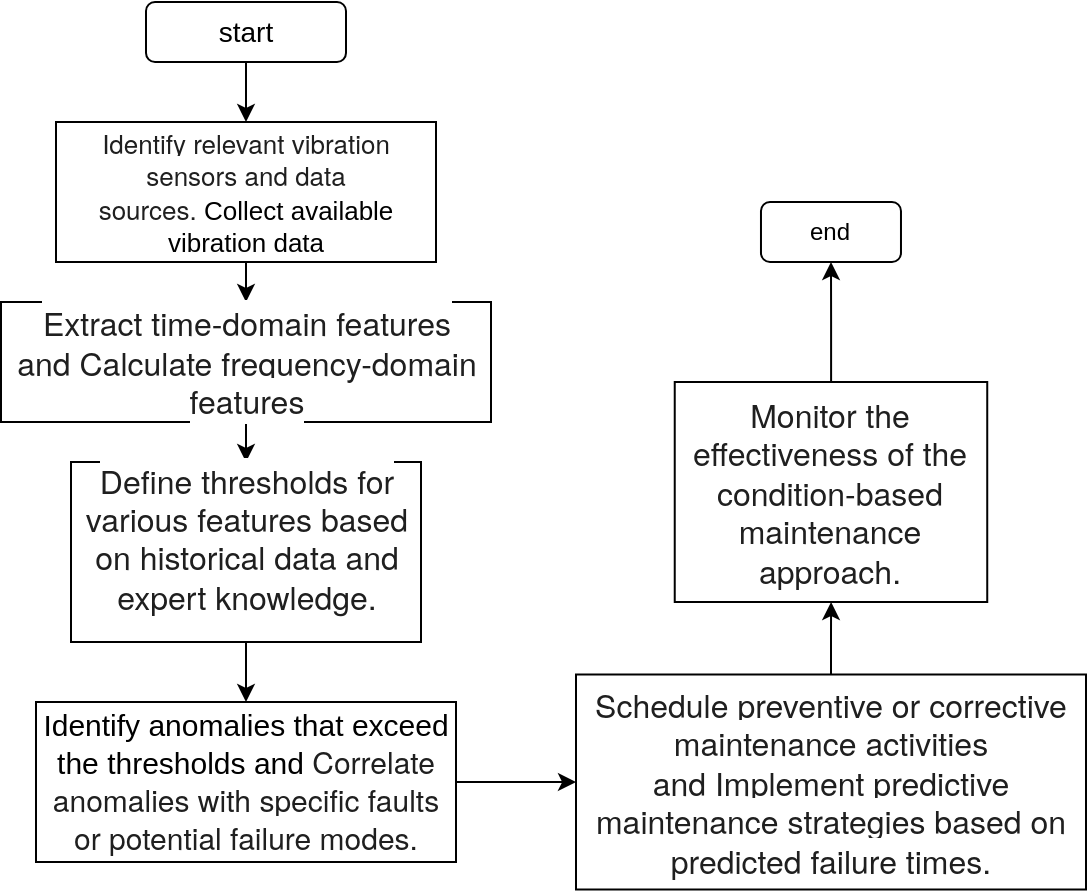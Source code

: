 <mxfile version="22.1.17" type="github">
  <diagram name="Page-1" id="wHwL16nmkRW3PugE0iE-">
    <mxGraphModel dx="881" dy="519" grid="1" gridSize="10" guides="1" tooltips="1" connect="1" arrows="1" fold="1" page="1" pageScale="1" pageWidth="850" pageHeight="1100" math="0" shadow="0">
      <root>
        <mxCell id="0" />
        <mxCell id="1" parent="0" />
        <mxCell id="bVMgaKVlsnB9EyqCw9fo-23" value="" style="edgeStyle=orthogonalEdgeStyle;rounded=0;orthogonalLoop=1;jettySize=auto;html=1;" edge="1" parent="1" source="bVMgaKVlsnB9EyqCw9fo-1" target="bVMgaKVlsnB9EyqCw9fo-3">
          <mxGeometry relative="1" as="geometry" />
        </mxCell>
        <mxCell id="bVMgaKVlsnB9EyqCw9fo-1" value="&lt;div style=&quot;text-align: justify; font-size: 14px;&quot;&gt;&lt;span style=&quot;background-color: initial; font-size: 14px;&quot;&gt;start&lt;/span&gt;&lt;/div&gt;" style="rounded=1;whiteSpace=wrap;html=1;fontSize=14;" vertex="1" parent="1">
          <mxGeometry x="210" width="100" height="30" as="geometry" />
        </mxCell>
        <mxCell id="bVMgaKVlsnB9EyqCw9fo-17" style="edgeStyle=orthogonalEdgeStyle;rounded=0;orthogonalLoop=1;jettySize=auto;html=1;entryX=0.5;entryY=0;entryDx=0;entryDy=0;" edge="1" parent="1" source="bVMgaKVlsnB9EyqCw9fo-3" target="bVMgaKVlsnB9EyqCw9fo-4">
          <mxGeometry relative="1" as="geometry" />
        </mxCell>
        <mxCell id="bVMgaKVlsnB9EyqCw9fo-3" value="&lt;font style=&quot;font-size: 13px;&quot;&gt;&lt;span style=&quot;background-color: rgb(255, 255, 255); color: rgb(31, 31, 31); font-family: &amp;quot;Google Sans&amp;quot;, &amp;quot;Helvetica Neue&amp;quot;, sans-serif; text-align: start;&quot;&gt;Identify relevant vibration sensors and data sources.&amp;nbsp;&lt;/span&gt;Collect&amp;nbsp;available vibration data&lt;/font&gt;" style="rounded=0;whiteSpace=wrap;html=1;" vertex="1" parent="1">
          <mxGeometry x="165" y="60" width="190" height="70" as="geometry" />
        </mxCell>
        <mxCell id="bVMgaKVlsnB9EyqCw9fo-24" value="" style="edgeStyle=orthogonalEdgeStyle;rounded=0;orthogonalLoop=1;jettySize=auto;html=1;" edge="1" parent="1" source="bVMgaKVlsnB9EyqCw9fo-4" target="bVMgaKVlsnB9EyqCw9fo-6">
          <mxGeometry relative="1" as="geometry" />
        </mxCell>
        <mxCell id="bVMgaKVlsnB9EyqCw9fo-4" value="&lt;span style=&quot;background-color: rgb(255, 255, 255); color: rgb(31, 31, 31); font-family: &amp;quot;Google Sans&amp;quot;, &amp;quot;Helvetica Neue&amp;quot;, sans-serif; font-size: 16px; text-align: start;&quot;&gt;Extract time-domain features and&amp;nbsp;&lt;/span&gt;&lt;span style=&quot;background-color: rgb(255, 255, 255); color: rgb(31, 31, 31); font-family: &amp;quot;Google Sans&amp;quot;, &amp;quot;Helvetica Neue&amp;quot;, sans-serif; font-size: 16px; text-align: start;&quot;&gt;Calculate frequency-domain features&lt;/span&gt;&lt;span style=&quot;background-color: rgb(255, 255, 255); color: rgb(31, 31, 31); font-family: &amp;quot;Google Sans&amp;quot;, &amp;quot;Helvetica Neue&amp;quot;, sans-serif; font-size: 16px; text-align: start;&quot;&gt;&lt;br&gt;&lt;/span&gt;" style="rounded=0;whiteSpace=wrap;html=1;" vertex="1" parent="1">
          <mxGeometry x="137.5" y="150" width="245" height="60" as="geometry" />
        </mxCell>
        <mxCell id="bVMgaKVlsnB9EyqCw9fo-5" value="end" style="rounded=1;whiteSpace=wrap;html=1;" vertex="1" parent="1">
          <mxGeometry x="517.49" y="100" width="70" height="30" as="geometry" />
        </mxCell>
        <mxCell id="bVMgaKVlsnB9EyqCw9fo-25" value="" style="edgeStyle=orthogonalEdgeStyle;rounded=0;orthogonalLoop=1;jettySize=auto;html=1;" edge="1" parent="1" source="bVMgaKVlsnB9EyqCw9fo-6" target="bVMgaKVlsnB9EyqCw9fo-8">
          <mxGeometry relative="1" as="geometry" />
        </mxCell>
        <mxCell id="bVMgaKVlsnB9EyqCw9fo-6" value="&lt;span style=&quot;background-color: rgb(255, 255, 255); color: rgb(31, 31, 31); font-family: &amp;quot;Google Sans&amp;quot;, &amp;quot;Helvetica Neue&amp;quot;, sans-serif; font-size: 16px; text-align: start;&quot;&gt;Define thresholds for various features based on historical data and expert knowledge.&lt;/span&gt;&lt;span style=&quot;background-color: rgb(255, 255, 255); color: rgb(31, 31, 31); font-family: &amp;quot;Google Sans&amp;quot;, &amp;quot;Helvetica Neue&amp;quot;, sans-serif; font-size: 16px; text-align: start;&quot;&gt;&lt;br&gt;&lt;/span&gt;&lt;br&gt;" style="rounded=0;whiteSpace=wrap;html=1;" vertex="1" parent="1">
          <mxGeometry x="172.5" y="230" width="175" height="90" as="geometry" />
        </mxCell>
        <mxCell id="bVMgaKVlsnB9EyqCw9fo-26" value="" style="edgeStyle=orthogonalEdgeStyle;rounded=0;orthogonalLoop=1;jettySize=auto;html=1;" edge="1" parent="1" source="bVMgaKVlsnB9EyqCw9fo-8" target="bVMgaKVlsnB9EyqCw9fo-9">
          <mxGeometry relative="1" as="geometry" />
        </mxCell>
        <mxCell id="bVMgaKVlsnB9EyqCw9fo-8" value="&lt;font style=&quot;font-size: 15px;&quot;&gt;Identify anomalies that exceed the thresholds and&amp;nbsp;&lt;span style=&quot;background-color: rgb(255, 255, 255); color: rgb(31, 31, 31); font-family: &amp;quot;Google Sans&amp;quot;, &amp;quot;Helvetica Neue&amp;quot;, sans-serif; text-align: start;&quot;&gt;Correlate anomalies with specific faults or potential failure modes.&lt;/span&gt;&lt;/font&gt;&lt;br&gt;" style="rounded=0;whiteSpace=wrap;html=1;" vertex="1" parent="1">
          <mxGeometry x="155" y="350" width="210" height="80" as="geometry" />
        </mxCell>
        <mxCell id="bVMgaKVlsnB9EyqCw9fo-27" value="" style="edgeStyle=orthogonalEdgeStyle;rounded=0;orthogonalLoop=1;jettySize=auto;html=1;" edge="1" parent="1" source="bVMgaKVlsnB9EyqCw9fo-9" target="bVMgaKVlsnB9EyqCw9fo-10">
          <mxGeometry relative="1" as="geometry" />
        </mxCell>
        <mxCell id="bVMgaKVlsnB9EyqCw9fo-9" value="&lt;span style=&quot;background-color: rgb(255, 255, 255); color: rgb(31, 31, 31); font-family: &amp;quot;Google Sans&amp;quot;, &amp;quot;Helvetica Neue&amp;quot;, sans-serif; font-size: 16px; text-align: start;&quot;&gt;Schedule preventive or corrective maintenance activities and&amp;nbsp;&lt;/span&gt;&lt;span style=&quot;background-color: rgb(255, 255, 255); color: rgb(31, 31, 31); font-family: &amp;quot;Google Sans&amp;quot;, &amp;quot;Helvetica Neue&amp;quot;, sans-serif; font-size: 16px; text-align: start;&quot;&gt;Implement predictive maintenance strategies based on predicted failure times.&lt;/span&gt;&lt;span style=&quot;background-color: rgb(255, 255, 255); color: rgb(31, 31, 31); font-family: &amp;quot;Google Sans&amp;quot;, &amp;quot;Helvetica Neue&amp;quot;, sans-serif; font-size: 16px; text-align: start;&quot;&gt;&lt;br&gt;&lt;/span&gt;" style="rounded=0;whiteSpace=wrap;html=1;" vertex="1" parent="1">
          <mxGeometry x="425" y="336.25" width="255" height="107.5" as="geometry" />
        </mxCell>
        <mxCell id="bVMgaKVlsnB9EyqCw9fo-28" value="" style="edgeStyle=orthogonalEdgeStyle;rounded=0;orthogonalLoop=1;jettySize=auto;html=1;" edge="1" parent="1" source="bVMgaKVlsnB9EyqCw9fo-10" target="bVMgaKVlsnB9EyqCw9fo-5">
          <mxGeometry relative="1" as="geometry" />
        </mxCell>
        <mxCell id="bVMgaKVlsnB9EyqCw9fo-10" value="&lt;span style=&quot;background-color: rgb(255, 255, 255); color: rgb(31, 31, 31); font-family: &amp;quot;Google Sans&amp;quot;, &amp;quot;Helvetica Neue&amp;quot;, sans-serif; font-size: 16px; text-align: start;&quot;&gt;Monitor the effectiveness of the condition-based maintenance approach.&lt;/span&gt;" style="rounded=0;whiteSpace=wrap;html=1;" vertex="1" parent="1">
          <mxGeometry x="474.37" y="190" width="156.25" height="110" as="geometry" />
        </mxCell>
      </root>
    </mxGraphModel>
  </diagram>
</mxfile>
